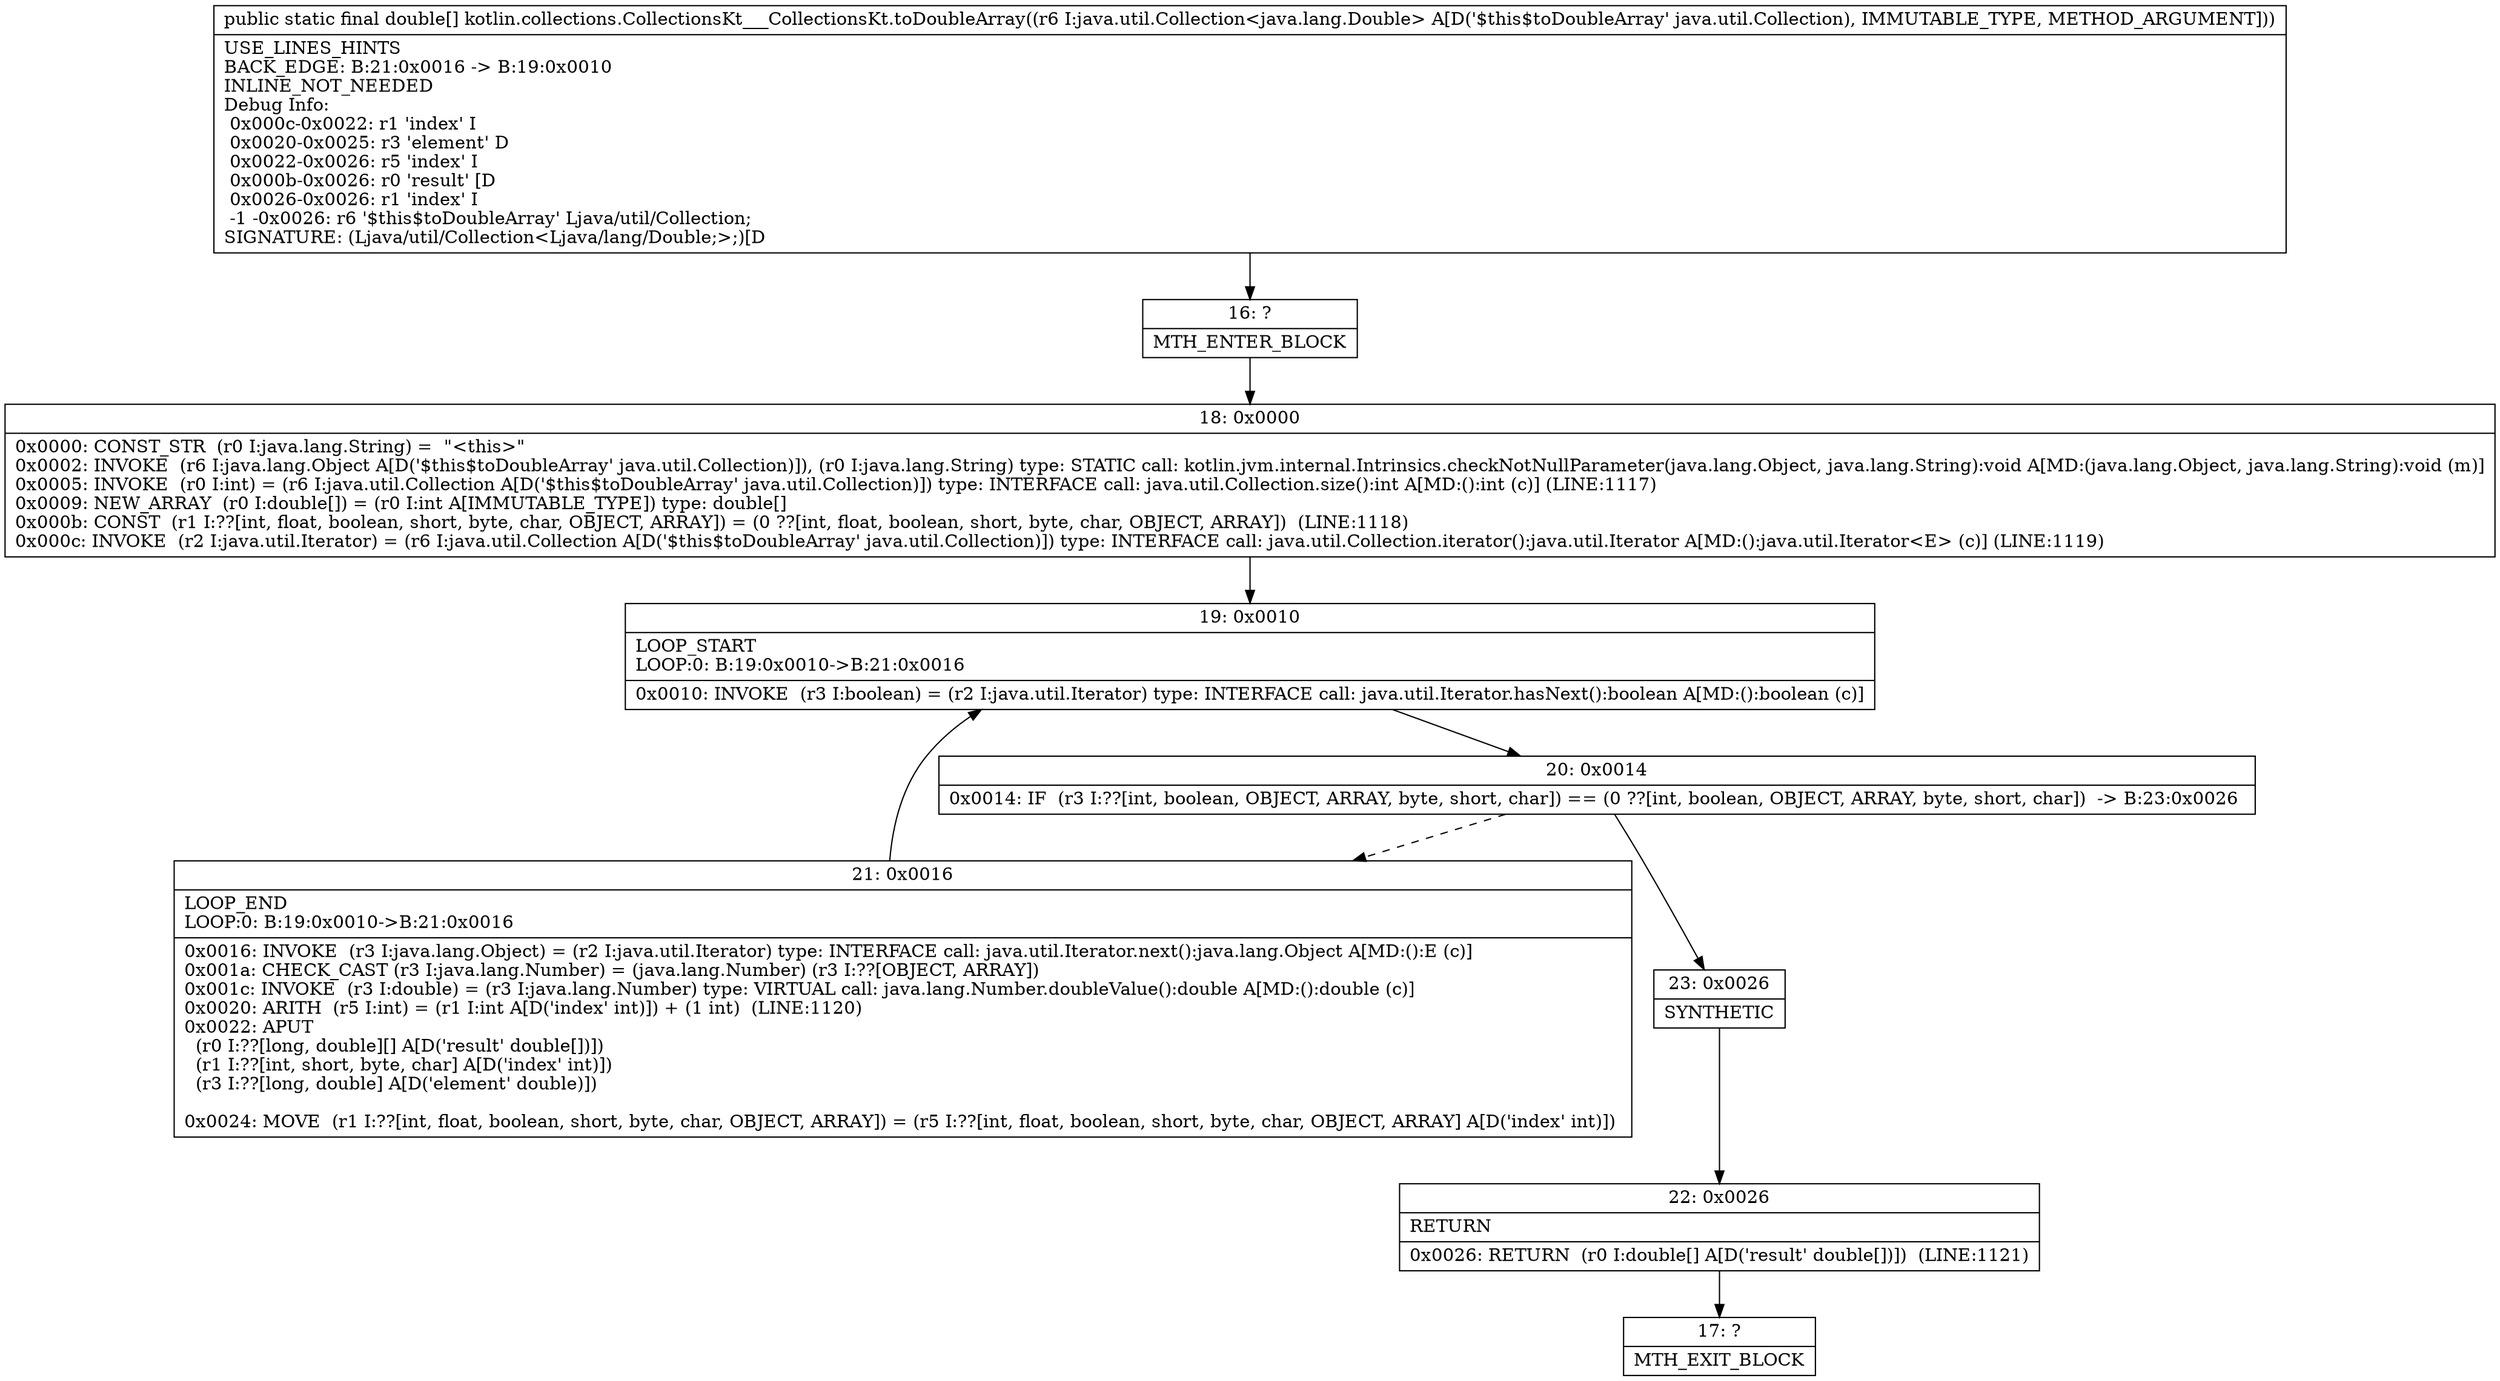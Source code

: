 digraph "CFG forkotlin.collections.CollectionsKt___CollectionsKt.toDoubleArray(Ljava\/util\/Collection;)[D" {
Node_16 [shape=record,label="{16\:\ ?|MTH_ENTER_BLOCK\l}"];
Node_18 [shape=record,label="{18\:\ 0x0000|0x0000: CONST_STR  (r0 I:java.lang.String) =  \"\<this\>\" \l0x0002: INVOKE  (r6 I:java.lang.Object A[D('$this$toDoubleArray' java.util.Collection)]), (r0 I:java.lang.String) type: STATIC call: kotlin.jvm.internal.Intrinsics.checkNotNullParameter(java.lang.Object, java.lang.String):void A[MD:(java.lang.Object, java.lang.String):void (m)]\l0x0005: INVOKE  (r0 I:int) = (r6 I:java.util.Collection A[D('$this$toDoubleArray' java.util.Collection)]) type: INTERFACE call: java.util.Collection.size():int A[MD:():int (c)] (LINE:1117)\l0x0009: NEW_ARRAY  (r0 I:double[]) = (r0 I:int A[IMMUTABLE_TYPE]) type: double[] \l0x000b: CONST  (r1 I:??[int, float, boolean, short, byte, char, OBJECT, ARRAY]) = (0 ??[int, float, boolean, short, byte, char, OBJECT, ARRAY])  (LINE:1118)\l0x000c: INVOKE  (r2 I:java.util.Iterator) = (r6 I:java.util.Collection A[D('$this$toDoubleArray' java.util.Collection)]) type: INTERFACE call: java.util.Collection.iterator():java.util.Iterator A[MD:():java.util.Iterator\<E\> (c)] (LINE:1119)\l}"];
Node_19 [shape=record,label="{19\:\ 0x0010|LOOP_START\lLOOP:0: B:19:0x0010\-\>B:21:0x0016\l|0x0010: INVOKE  (r3 I:boolean) = (r2 I:java.util.Iterator) type: INTERFACE call: java.util.Iterator.hasNext():boolean A[MD:():boolean (c)]\l}"];
Node_20 [shape=record,label="{20\:\ 0x0014|0x0014: IF  (r3 I:??[int, boolean, OBJECT, ARRAY, byte, short, char]) == (0 ??[int, boolean, OBJECT, ARRAY, byte, short, char])  \-\> B:23:0x0026 \l}"];
Node_21 [shape=record,label="{21\:\ 0x0016|LOOP_END\lLOOP:0: B:19:0x0010\-\>B:21:0x0016\l|0x0016: INVOKE  (r3 I:java.lang.Object) = (r2 I:java.util.Iterator) type: INTERFACE call: java.util.Iterator.next():java.lang.Object A[MD:():E (c)]\l0x001a: CHECK_CAST (r3 I:java.lang.Number) = (java.lang.Number) (r3 I:??[OBJECT, ARRAY]) \l0x001c: INVOKE  (r3 I:double) = (r3 I:java.lang.Number) type: VIRTUAL call: java.lang.Number.doubleValue():double A[MD:():double (c)]\l0x0020: ARITH  (r5 I:int) = (r1 I:int A[D('index' int)]) + (1 int)  (LINE:1120)\l0x0022: APUT  \l  (r0 I:??[long, double][] A[D('result' double[])])\l  (r1 I:??[int, short, byte, char] A[D('index' int)])\l  (r3 I:??[long, double] A[D('element' double)])\l \l0x0024: MOVE  (r1 I:??[int, float, boolean, short, byte, char, OBJECT, ARRAY]) = (r5 I:??[int, float, boolean, short, byte, char, OBJECT, ARRAY] A[D('index' int)]) \l}"];
Node_23 [shape=record,label="{23\:\ 0x0026|SYNTHETIC\l}"];
Node_22 [shape=record,label="{22\:\ 0x0026|RETURN\l|0x0026: RETURN  (r0 I:double[] A[D('result' double[])])  (LINE:1121)\l}"];
Node_17 [shape=record,label="{17\:\ ?|MTH_EXIT_BLOCK\l}"];
MethodNode[shape=record,label="{public static final double[] kotlin.collections.CollectionsKt___CollectionsKt.toDoubleArray((r6 I:java.util.Collection\<java.lang.Double\> A[D('$this$toDoubleArray' java.util.Collection), IMMUTABLE_TYPE, METHOD_ARGUMENT]))  | USE_LINES_HINTS\lBACK_EDGE: B:21:0x0016 \-\> B:19:0x0010\lINLINE_NOT_NEEDED\lDebug Info:\l  0x000c\-0x0022: r1 'index' I\l  0x0020\-0x0025: r3 'element' D\l  0x0022\-0x0026: r5 'index' I\l  0x000b\-0x0026: r0 'result' [D\l  0x0026\-0x0026: r1 'index' I\l  \-1 \-0x0026: r6 '$this$toDoubleArray' Ljava\/util\/Collection;\lSIGNATURE: (Ljava\/util\/Collection\<Ljava\/lang\/Double;\>;)[D\l}"];
MethodNode -> Node_16;Node_16 -> Node_18;
Node_18 -> Node_19;
Node_19 -> Node_20;
Node_20 -> Node_21[style=dashed];
Node_20 -> Node_23;
Node_21 -> Node_19;
Node_23 -> Node_22;
Node_22 -> Node_17;
}

